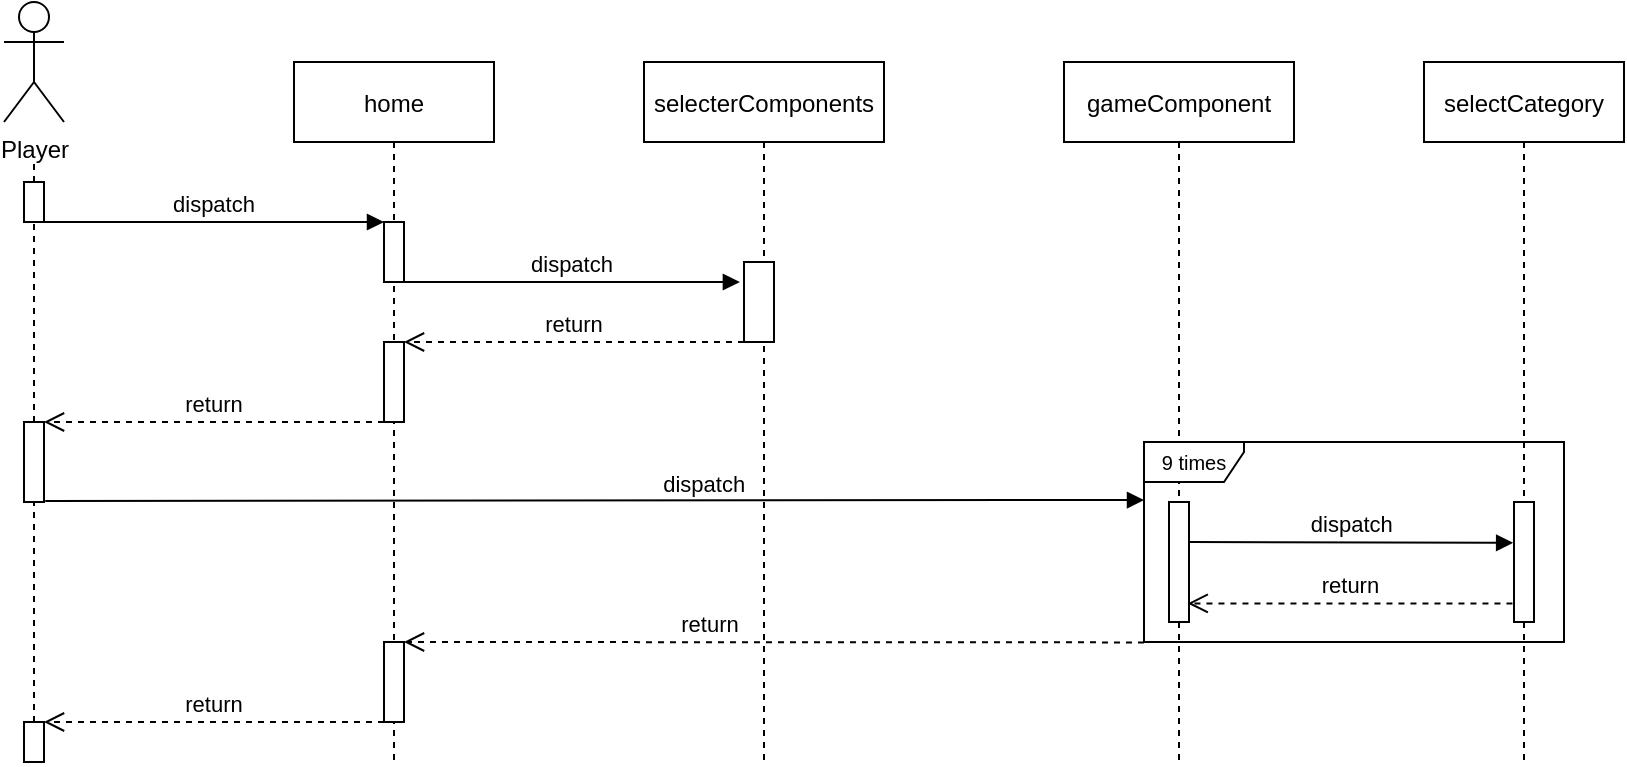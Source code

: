 <mxfile version="20.8.3" type="device"><diagram id="kgpKYQtTHZ0yAKxKKP6v" name="Page-1"><mxGraphModel dx="1032" dy="439" grid="1" gridSize="10" guides="1" tooltips="1" connect="1" arrows="1" fold="1" page="1" pageScale="1" pageWidth="850" pageHeight="1100" math="0" shadow="0"><root><mxCell id="0"/><mxCell id="1" parent="0"/><mxCell id="3nuBFxr9cyL0pnOWT2aG-5" value="home" style="shape=umlLifeline;perimeter=lifelinePerimeter;container=1;collapsible=0;recursiveResize=0;rounded=0;shadow=0;strokeWidth=1;" parent="1" vertex="1"><mxGeometry x="165" y="90" width="100" height="350" as="geometry"/></mxCell><mxCell id="3nuBFxr9cyL0pnOWT2aG-6" value="" style="points=[];perimeter=orthogonalPerimeter;rounded=0;shadow=0;strokeWidth=1;" parent="3nuBFxr9cyL0pnOWT2aG-5" vertex="1"><mxGeometry x="45" y="80" width="10" height="30" as="geometry"/></mxCell><mxCell id="UvSx1eep_h5DtuLwKnBw-14" value="" style="points=[];perimeter=orthogonalPerimeter;rounded=0;shadow=0;strokeWidth=1;" vertex="1" parent="3nuBFxr9cyL0pnOWT2aG-5"><mxGeometry x="45" y="140" width="10" height="40" as="geometry"/></mxCell><mxCell id="UvSx1eep_h5DtuLwKnBw-23" value="" style="points=[];perimeter=orthogonalPerimeter;rounded=0;shadow=0;strokeWidth=1;" vertex="1" parent="3nuBFxr9cyL0pnOWT2aG-5"><mxGeometry x="45" y="290" width="10" height="40" as="geometry"/></mxCell><mxCell id="3nuBFxr9cyL0pnOWT2aG-8" value="dispatch" style="verticalAlign=bottom;endArrow=block;entryX=0;entryY=0;shadow=0;strokeWidth=1;" parent="1" source="3nuBFxr9cyL0pnOWT2aG-2" target="3nuBFxr9cyL0pnOWT2aG-6" edge="1"><mxGeometry relative="1" as="geometry"><mxPoint x="140" y="170" as="sourcePoint"/></mxGeometry></mxCell><mxCell id="S_97DMTjG7jjw12ByEBd-1" value="Player" style="shape=umlActor;verticalLabelPosition=bottom;verticalAlign=top;html=1;outlineConnect=0;" parent="1" vertex="1"><mxGeometry x="20" y="60" width="30" height="60" as="geometry"/></mxCell><mxCell id="S_97DMTjG7jjw12ByEBd-3" value="gameComponent" style="shape=umlLifeline;perimeter=lifelinePerimeter;container=1;collapsible=0;recursiveResize=0;rounded=0;shadow=0;strokeWidth=1;" parent="1" vertex="1"><mxGeometry x="550" y="90" width="115" height="350" as="geometry"/></mxCell><mxCell id="S_97DMTjG7jjw12ByEBd-4" value="" style="points=[];perimeter=orthogonalPerimeter;rounded=0;shadow=0;strokeWidth=1;" parent="S_97DMTjG7jjw12ByEBd-3" vertex="1"><mxGeometry x="52.5" y="220" width="10" height="60" as="geometry"/></mxCell><mxCell id="S_97DMTjG7jjw12ByEBd-8" value="" style="endArrow=none;dashed=1;html=1;rounded=0;startArrow=none;" parent="1" source="UvSx1eep_h5DtuLwKnBw-18" edge="1"><mxGeometry width="50" height="50" relative="1" as="geometry"><mxPoint x="35" y="360" as="sourcePoint"/><mxPoint x="35" y="140" as="targetPoint"/></mxGeometry></mxCell><mxCell id="S_97DMTjG7jjw12ByEBd-5" value="selectCategory" style="shape=umlLifeline;perimeter=lifelinePerimeter;container=1;collapsible=0;recursiveResize=0;rounded=0;shadow=0;strokeWidth=1;" parent="1" vertex="1"><mxGeometry x="730" y="90" width="100" height="350" as="geometry"/></mxCell><mxCell id="S_97DMTjG7jjw12ByEBd-6" value="" style="points=[];perimeter=orthogonalPerimeter;rounded=0;shadow=0;strokeWidth=1;" parent="S_97DMTjG7jjw12ByEBd-5" vertex="1"><mxGeometry x="45" y="220" width="10" height="60" as="geometry"/></mxCell><mxCell id="UvSx1eep_h5DtuLwKnBw-1" value="selecterComponents" style="shape=umlLifeline;perimeter=lifelinePerimeter;container=1;collapsible=0;recursiveResize=0;rounded=0;shadow=0;strokeWidth=1;" vertex="1" parent="1"><mxGeometry x="340" y="90" width="120" height="350" as="geometry"/></mxCell><mxCell id="UvSx1eep_h5DtuLwKnBw-2" value="" style="points=[];perimeter=orthogonalPerimeter;rounded=0;shadow=0;strokeWidth=1;" vertex="1" parent="UvSx1eep_h5DtuLwKnBw-1"><mxGeometry x="50" y="100" width="15" height="40" as="geometry"/></mxCell><mxCell id="UvSx1eep_h5DtuLwKnBw-5" value="dispatch" style="verticalAlign=bottom;endArrow=block;shadow=0;strokeWidth=1;entryX=-0.137;entryY=0.25;entryDx=0;entryDy=0;entryPerimeter=0;" edge="1" parent="1" target="UvSx1eep_h5DtuLwKnBw-2"><mxGeometry relative="1" as="geometry"><mxPoint x="220" y="200.0" as="sourcePoint"/><mxPoint x="400" y="200" as="targetPoint"/></mxGeometry></mxCell><mxCell id="UvSx1eep_h5DtuLwKnBw-4" value="return" style="verticalAlign=bottom;endArrow=open;dashed=1;endSize=8;shadow=0;strokeWidth=1;" edge="1" parent="1"><mxGeometry relative="1" as="geometry"><mxPoint x="220" y="230" as="targetPoint"/><mxPoint x="390" y="230" as="sourcePoint"/><mxPoint as="offset"/></mxGeometry></mxCell><mxCell id="UvSx1eep_h5DtuLwKnBw-6" value="dispatch" style="verticalAlign=bottom;endArrow=block;shadow=0;strokeWidth=1;exitX=1.062;exitY=0.987;exitDx=0;exitDy=0;exitPerimeter=0;" edge="1" parent="1" source="UvSx1eep_h5DtuLwKnBw-18"><mxGeometry x="0.199" y="-1" relative="1" as="geometry"><mxPoint x="220" y="260.0" as="sourcePoint"/><mxPoint x="590" y="309" as="targetPoint"/><mxPoint as="offset"/></mxGeometry></mxCell><mxCell id="UvSx1eep_h5DtuLwKnBw-8" value="return" style="verticalAlign=bottom;endArrow=open;dashed=1;endSize=8;shadow=0;strokeWidth=1;exitX=-0.077;exitY=0.845;exitDx=0;exitDy=0;exitPerimeter=0;entryX=0.935;entryY=0.845;entryDx=0;entryDy=0;entryPerimeter=0;" edge="1" parent="1" source="S_97DMTjG7jjw12ByEBd-6" target="S_97DMTjG7jjw12ByEBd-4"><mxGeometry relative="1" as="geometry"><mxPoint x="610" y="310" as="targetPoint"/><mxPoint x="770" y="310" as="sourcePoint"/><mxPoint as="offset"/></mxGeometry></mxCell><mxCell id="3nuBFxr9cyL0pnOWT2aG-2" value="" style="points=[];perimeter=orthogonalPerimeter;rounded=0;shadow=0;strokeWidth=1;" parent="1" vertex="1"><mxGeometry x="30" y="150" width="10" height="20" as="geometry"/></mxCell><mxCell id="UvSx1eep_h5DtuLwKnBw-16" value="return" style="verticalAlign=bottom;endArrow=open;dashed=1;endSize=8;shadow=0;strokeWidth=1;exitX=0;exitY=1.002;exitDx=0;exitDy=0;exitPerimeter=0;" edge="1" parent="1" source="UvSx1eep_h5DtuLwKnBw-22"><mxGeometry x="0.173" relative="1" as="geometry"><mxPoint x="220" y="380" as="targetPoint"/><mxPoint x="589.8" y="329.22" as="sourcePoint"/><mxPoint as="offset"/></mxGeometry></mxCell><mxCell id="UvSx1eep_h5DtuLwKnBw-17" value="return" style="verticalAlign=bottom;endArrow=open;dashed=1;endSize=8;shadow=0;strokeWidth=1;" edge="1" parent="1"><mxGeometry relative="1" as="geometry"><mxPoint x="40" y="270" as="targetPoint"/><mxPoint x="210" y="270" as="sourcePoint"/><mxPoint as="offset"/></mxGeometry></mxCell><mxCell id="UvSx1eep_h5DtuLwKnBw-19" value="" style="endArrow=none;dashed=1;html=1;rounded=0;startArrow=none;" edge="1" parent="1" source="UvSx1eep_h5DtuLwKnBw-25" target="UvSx1eep_h5DtuLwKnBw-18"><mxGeometry width="50" height="50" relative="1" as="geometry"><mxPoint x="35" y="440" as="sourcePoint"/><mxPoint x="35" y="140" as="targetPoint"/></mxGeometry></mxCell><mxCell id="UvSx1eep_h5DtuLwKnBw-18" value="" style="points=[];perimeter=orthogonalPerimeter;rounded=0;shadow=0;strokeWidth=1;" vertex="1" parent="1"><mxGeometry x="30" y="270" width="10" height="40" as="geometry"/></mxCell><mxCell id="UvSx1eep_h5DtuLwKnBw-7" value="dispatch" style="verticalAlign=bottom;endArrow=block;shadow=0;strokeWidth=1;entryX=-0.043;entryY=0.34;entryDx=0;entryDy=0;entryPerimeter=0;exitX=1.041;exitY=0.334;exitDx=0;exitDy=0;exitPerimeter=0;" edge="1" parent="1" source="S_97DMTjG7jjw12ByEBd-4" target="S_97DMTjG7jjw12ByEBd-6"><mxGeometry relative="1" as="geometry"><mxPoint x="610" y="330" as="sourcePoint"/><mxPoint x="780" y="290" as="targetPoint"/></mxGeometry></mxCell><mxCell id="UvSx1eep_h5DtuLwKnBw-22" value="&lt;font style=&quot;font-size: 10px;&quot;&gt;9 times&lt;/font&gt;" style="shape=umlFrame;whiteSpace=wrap;html=1;width=50;height=20;" vertex="1" parent="1"><mxGeometry x="590" y="280" width="210" height="100" as="geometry"/></mxCell><mxCell id="UvSx1eep_h5DtuLwKnBw-24" value="return" style="verticalAlign=bottom;endArrow=open;dashed=1;endSize=8;shadow=0;strokeWidth=1;" edge="1" parent="1"><mxGeometry relative="1" as="geometry"><mxPoint x="40" y="420" as="targetPoint"/><mxPoint x="210" y="420" as="sourcePoint"/><mxPoint as="offset"/></mxGeometry></mxCell><mxCell id="UvSx1eep_h5DtuLwKnBw-26" value="" style="endArrow=none;dashed=1;html=1;rounded=0;" edge="1" parent="1" target="UvSx1eep_h5DtuLwKnBw-25"><mxGeometry width="50" height="50" relative="1" as="geometry"><mxPoint x="35" y="440" as="sourcePoint"/><mxPoint x="35" y="310" as="targetPoint"/></mxGeometry></mxCell><mxCell id="UvSx1eep_h5DtuLwKnBw-25" value="" style="points=[];perimeter=orthogonalPerimeter;rounded=0;shadow=0;strokeWidth=1;" vertex="1" parent="1"><mxGeometry x="30" y="420" width="10" height="20" as="geometry"/></mxCell></root></mxGraphModel></diagram></mxfile>